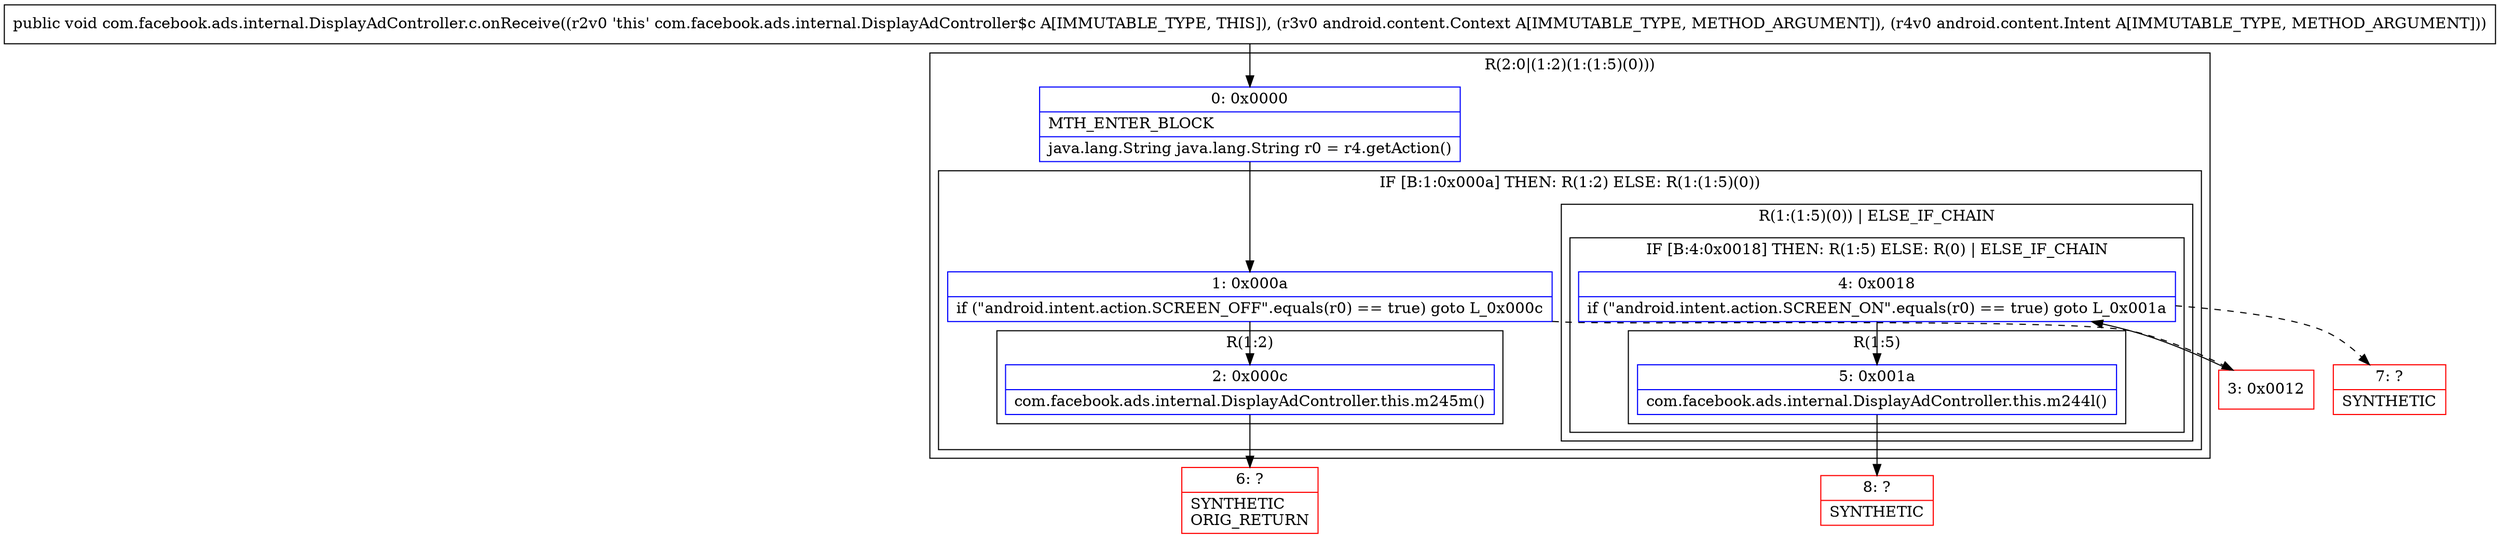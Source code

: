 digraph "CFG forcom.facebook.ads.internal.DisplayAdController.c.onReceive(Landroid\/content\/Context;Landroid\/content\/Intent;)V" {
subgraph cluster_Region_1688124182 {
label = "R(2:0|(1:2)(1:(1:5)(0)))";
node [shape=record,color=blue];
Node_0 [shape=record,label="{0\:\ 0x0000|MTH_ENTER_BLOCK\l|java.lang.String java.lang.String r0 = r4.getAction()\l}"];
subgraph cluster_IfRegion_755170166 {
label = "IF [B:1:0x000a] THEN: R(1:2) ELSE: R(1:(1:5)(0))";
node [shape=record,color=blue];
Node_1 [shape=record,label="{1\:\ 0x000a|if (\"android.intent.action.SCREEN_OFF\".equals(r0) == true) goto L_0x000c\l}"];
subgraph cluster_Region_504944592 {
label = "R(1:2)";
node [shape=record,color=blue];
Node_2 [shape=record,label="{2\:\ 0x000c|com.facebook.ads.internal.DisplayAdController.this.m245m()\l}"];
}
subgraph cluster_Region_209527353 {
label = "R(1:(1:5)(0)) | ELSE_IF_CHAIN\l";
node [shape=record,color=blue];
subgraph cluster_IfRegion_1270072065 {
label = "IF [B:4:0x0018] THEN: R(1:5) ELSE: R(0) | ELSE_IF_CHAIN\l";
node [shape=record,color=blue];
Node_4 [shape=record,label="{4\:\ 0x0018|if (\"android.intent.action.SCREEN_ON\".equals(r0) == true) goto L_0x001a\l}"];
subgraph cluster_Region_1485020160 {
label = "R(1:5)";
node [shape=record,color=blue];
Node_5 [shape=record,label="{5\:\ 0x001a|com.facebook.ads.internal.DisplayAdController.this.m244l()\l}"];
}
subgraph cluster_Region_1580155857 {
label = "R(0)";
node [shape=record,color=blue];
}
}
}
}
}
Node_3 [shape=record,color=red,label="{3\:\ 0x0012}"];
Node_6 [shape=record,color=red,label="{6\:\ ?|SYNTHETIC\lORIG_RETURN\l}"];
Node_7 [shape=record,color=red,label="{7\:\ ?|SYNTHETIC\l}"];
Node_8 [shape=record,color=red,label="{8\:\ ?|SYNTHETIC\l}"];
MethodNode[shape=record,label="{public void com.facebook.ads.internal.DisplayAdController.c.onReceive((r2v0 'this' com.facebook.ads.internal.DisplayAdController$c A[IMMUTABLE_TYPE, THIS]), (r3v0 android.content.Context A[IMMUTABLE_TYPE, METHOD_ARGUMENT]), (r4v0 android.content.Intent A[IMMUTABLE_TYPE, METHOD_ARGUMENT])) }"];
MethodNode -> Node_0;
Node_0 -> Node_1;
Node_1 -> Node_2;
Node_1 -> Node_3[style=dashed];
Node_2 -> Node_6;
Node_4 -> Node_5;
Node_4 -> Node_7[style=dashed];
Node_5 -> Node_8;
Node_3 -> Node_4;
}

